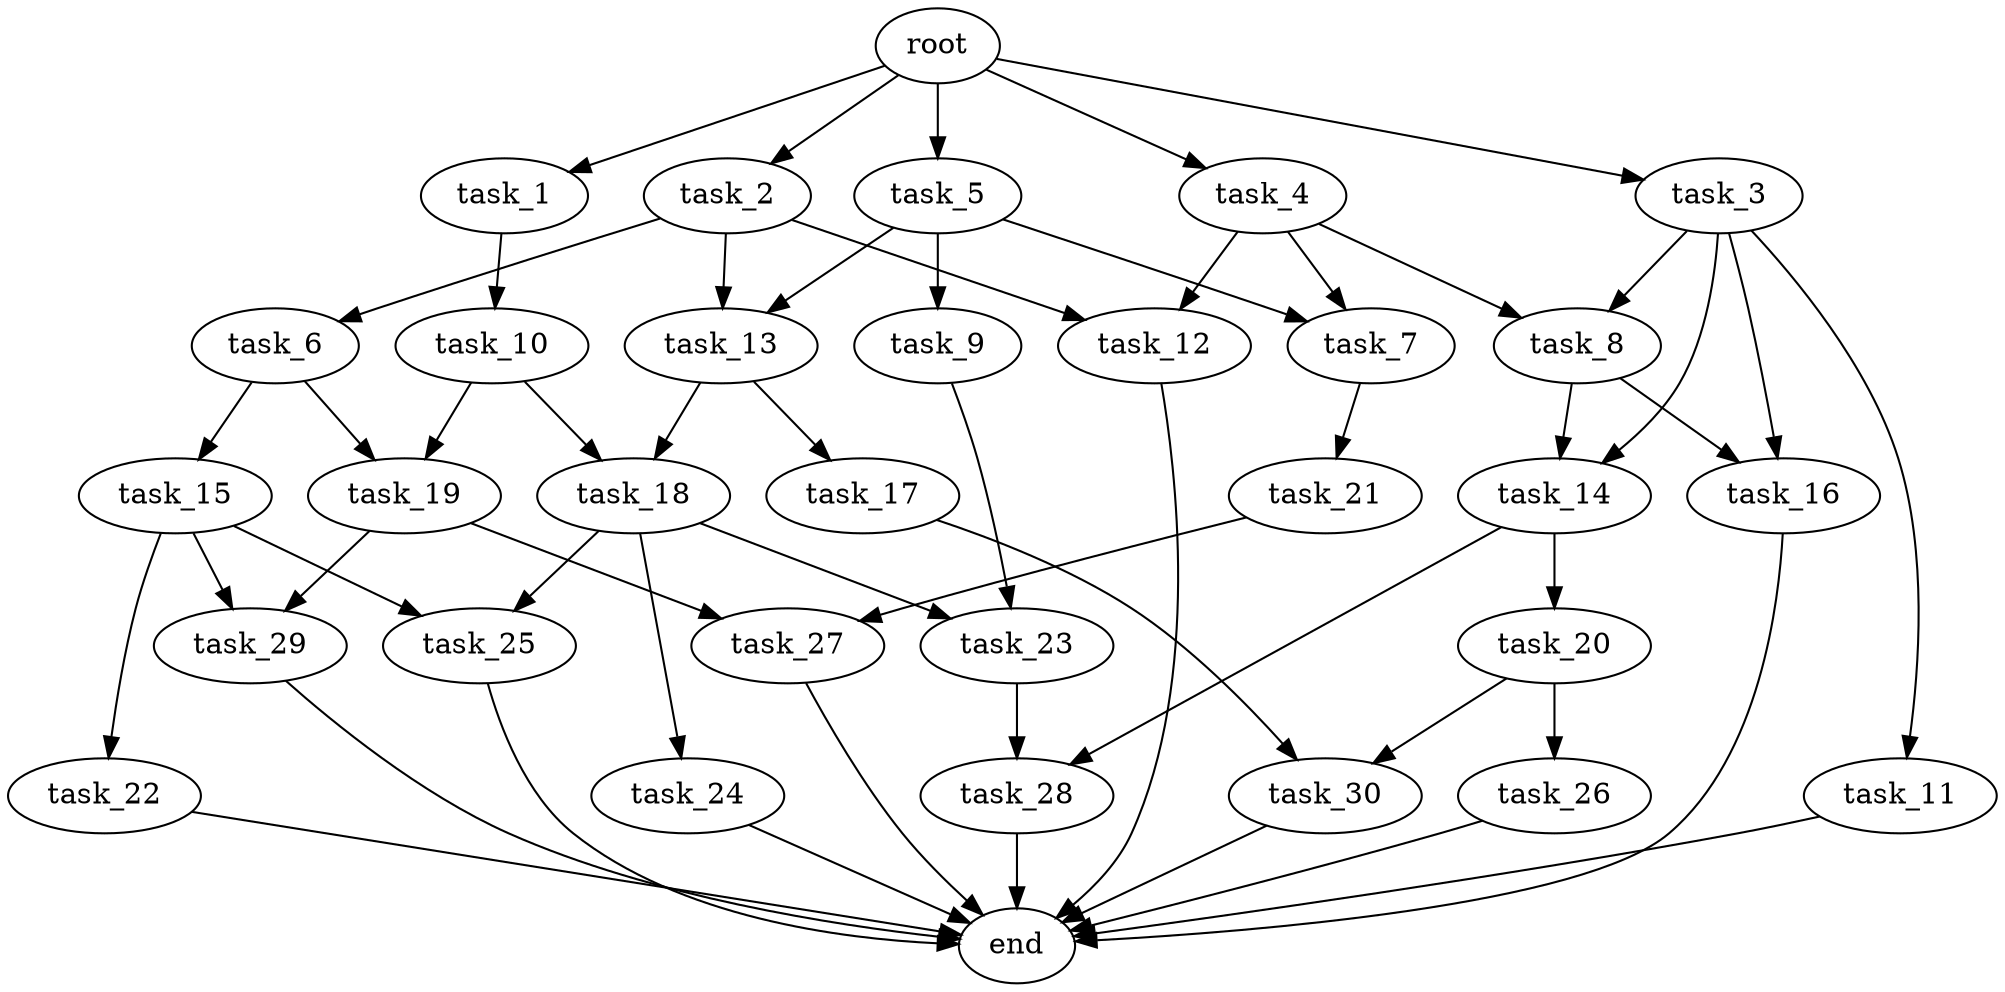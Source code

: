 digraph G {
  root [size="0.000000e+00"];
  task_1 [size="4.607744e+10"];
  task_2 [size="5.868678e+10"];
  task_3 [size="2.744796e+09"];
  task_4 [size="1.163567e+10"];
  task_5 [size="6.764751e+09"];
  task_6 [size="6.336984e+10"];
  task_7 [size="9.941986e+10"];
  task_8 [size="6.769453e+10"];
  task_9 [size="2.300071e+10"];
  task_10 [size="3.157991e+10"];
  task_11 [size="9.554501e+10"];
  task_12 [size="5.165526e+10"];
  task_13 [size="9.822219e+08"];
  task_14 [size="8.321938e+10"];
  task_15 [size="2.483328e+10"];
  task_16 [size="9.310013e+09"];
  task_17 [size="6.737305e+10"];
  task_18 [size="8.210926e+10"];
  task_19 [size="7.612122e+09"];
  task_20 [size="9.314031e+10"];
  task_21 [size="4.766078e+10"];
  task_22 [size="3.536026e+10"];
  task_23 [size="8.943268e+10"];
  task_24 [size="2.691489e+10"];
  task_25 [size="9.471234e+10"];
  task_26 [size="6.831390e+10"];
  task_27 [size="9.099365e+10"];
  task_28 [size="4.990494e+10"];
  task_29 [size="1.997466e+10"];
  task_30 [size="7.354555e+10"];
  end [size="0.000000e+00"];

  root -> task_1 [size="1.000000e-12"];
  root -> task_2 [size="1.000000e-12"];
  root -> task_3 [size="1.000000e-12"];
  root -> task_4 [size="1.000000e-12"];
  root -> task_5 [size="1.000000e-12"];
  task_1 -> task_10 [size="3.157991e+08"];
  task_2 -> task_6 [size="6.336984e+08"];
  task_2 -> task_12 [size="2.582763e+08"];
  task_2 -> task_13 [size="4.911110e+06"];
  task_3 -> task_8 [size="3.384726e+08"];
  task_3 -> task_11 [size="9.554501e+08"];
  task_3 -> task_14 [size="4.160969e+08"];
  task_3 -> task_16 [size="4.655006e+07"];
  task_4 -> task_7 [size="4.970993e+08"];
  task_4 -> task_8 [size="3.384726e+08"];
  task_4 -> task_12 [size="2.582763e+08"];
  task_5 -> task_7 [size="4.970993e+08"];
  task_5 -> task_9 [size="2.300071e+08"];
  task_5 -> task_13 [size="4.911110e+06"];
  task_6 -> task_15 [size="2.483328e+08"];
  task_6 -> task_19 [size="3.806061e+07"];
  task_7 -> task_21 [size="4.766078e+08"];
  task_8 -> task_14 [size="4.160969e+08"];
  task_8 -> task_16 [size="4.655006e+07"];
  task_9 -> task_23 [size="4.471634e+08"];
  task_10 -> task_18 [size="4.105463e+08"];
  task_10 -> task_19 [size="3.806061e+07"];
  task_11 -> end [size="1.000000e-12"];
  task_12 -> end [size="1.000000e-12"];
  task_13 -> task_17 [size="6.737305e+08"];
  task_13 -> task_18 [size="4.105463e+08"];
  task_14 -> task_20 [size="9.314031e+08"];
  task_14 -> task_28 [size="2.495247e+08"];
  task_15 -> task_22 [size="3.536026e+08"];
  task_15 -> task_25 [size="4.735617e+08"];
  task_15 -> task_29 [size="9.987329e+07"];
  task_16 -> end [size="1.000000e-12"];
  task_17 -> task_30 [size="3.677278e+08"];
  task_18 -> task_23 [size="4.471634e+08"];
  task_18 -> task_24 [size="2.691489e+08"];
  task_18 -> task_25 [size="4.735617e+08"];
  task_19 -> task_27 [size="4.549682e+08"];
  task_19 -> task_29 [size="9.987329e+07"];
  task_20 -> task_26 [size="6.831390e+08"];
  task_20 -> task_30 [size="3.677278e+08"];
  task_21 -> task_27 [size="4.549682e+08"];
  task_22 -> end [size="1.000000e-12"];
  task_23 -> task_28 [size="2.495247e+08"];
  task_24 -> end [size="1.000000e-12"];
  task_25 -> end [size="1.000000e-12"];
  task_26 -> end [size="1.000000e-12"];
  task_27 -> end [size="1.000000e-12"];
  task_28 -> end [size="1.000000e-12"];
  task_29 -> end [size="1.000000e-12"];
  task_30 -> end [size="1.000000e-12"];
}
